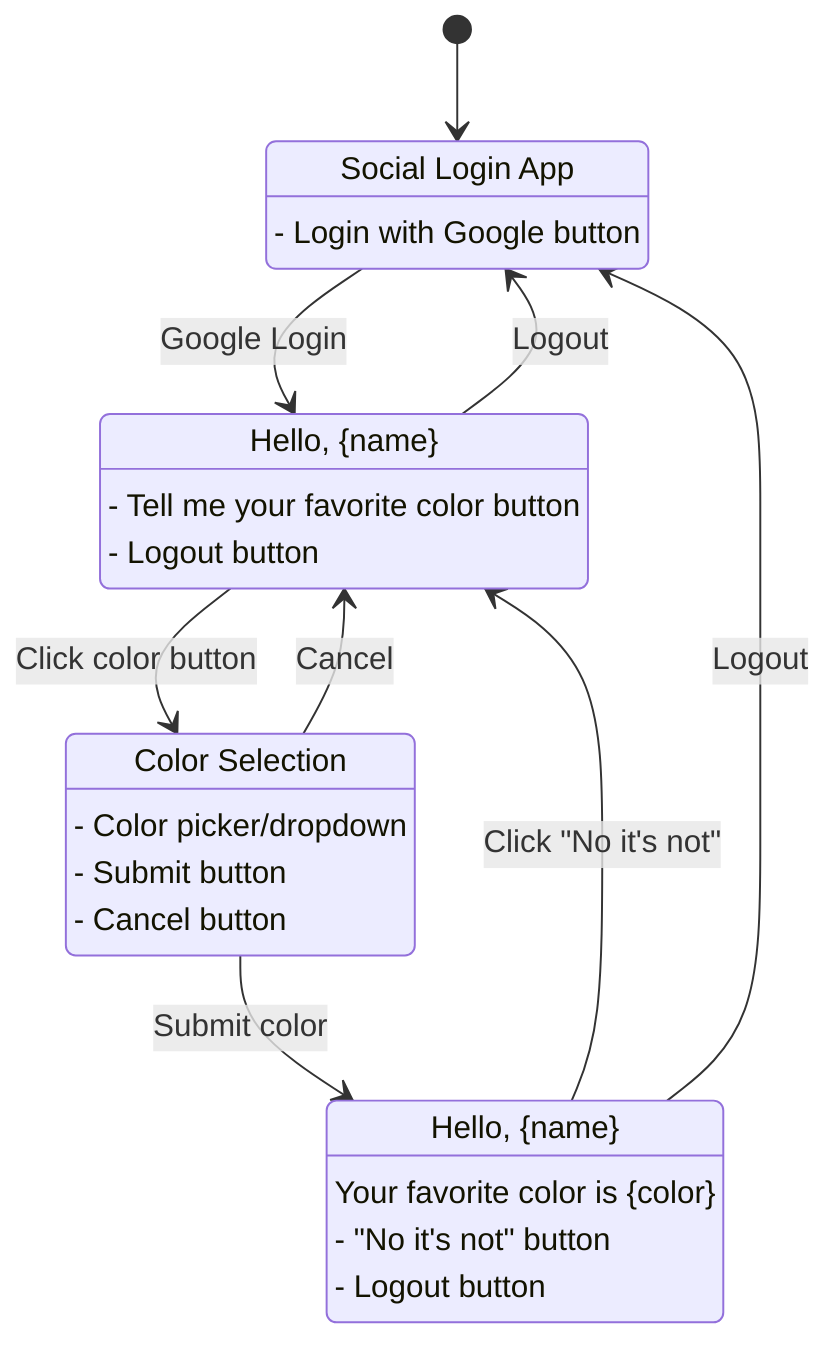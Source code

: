 stateDiagram-v2
    [*] --> Login
    Login: Social Login App
    Login: - Login with Google button

    Login --> Dashboard: Google Login
    Dashboard: Hello, {name}
    Dashboard: - Tell me your favorite color button
    Dashboard: - Logout button

    Dashboard --> ColorSelect: Click color button
    ColorSelect: Color Selection
    ColorSelect: - Color picker/dropdown
    ColorSelect: - Submit button
    ColorSelect: - Cancel button

    ColorSelect --> ColorPage: Submit color
    ColorSelect --> Dashboard: Cancel

    ColorPage: Hello, {name}
    ColorPage: Your favorite color is {color}
    ColorPage: - "No it's not" button
    ColorPage: - Logout button

    ColorPage --> Dashboard: Click "No it's not"
    ColorPage --> Login: Logout
    Dashboard --> Login: Logout